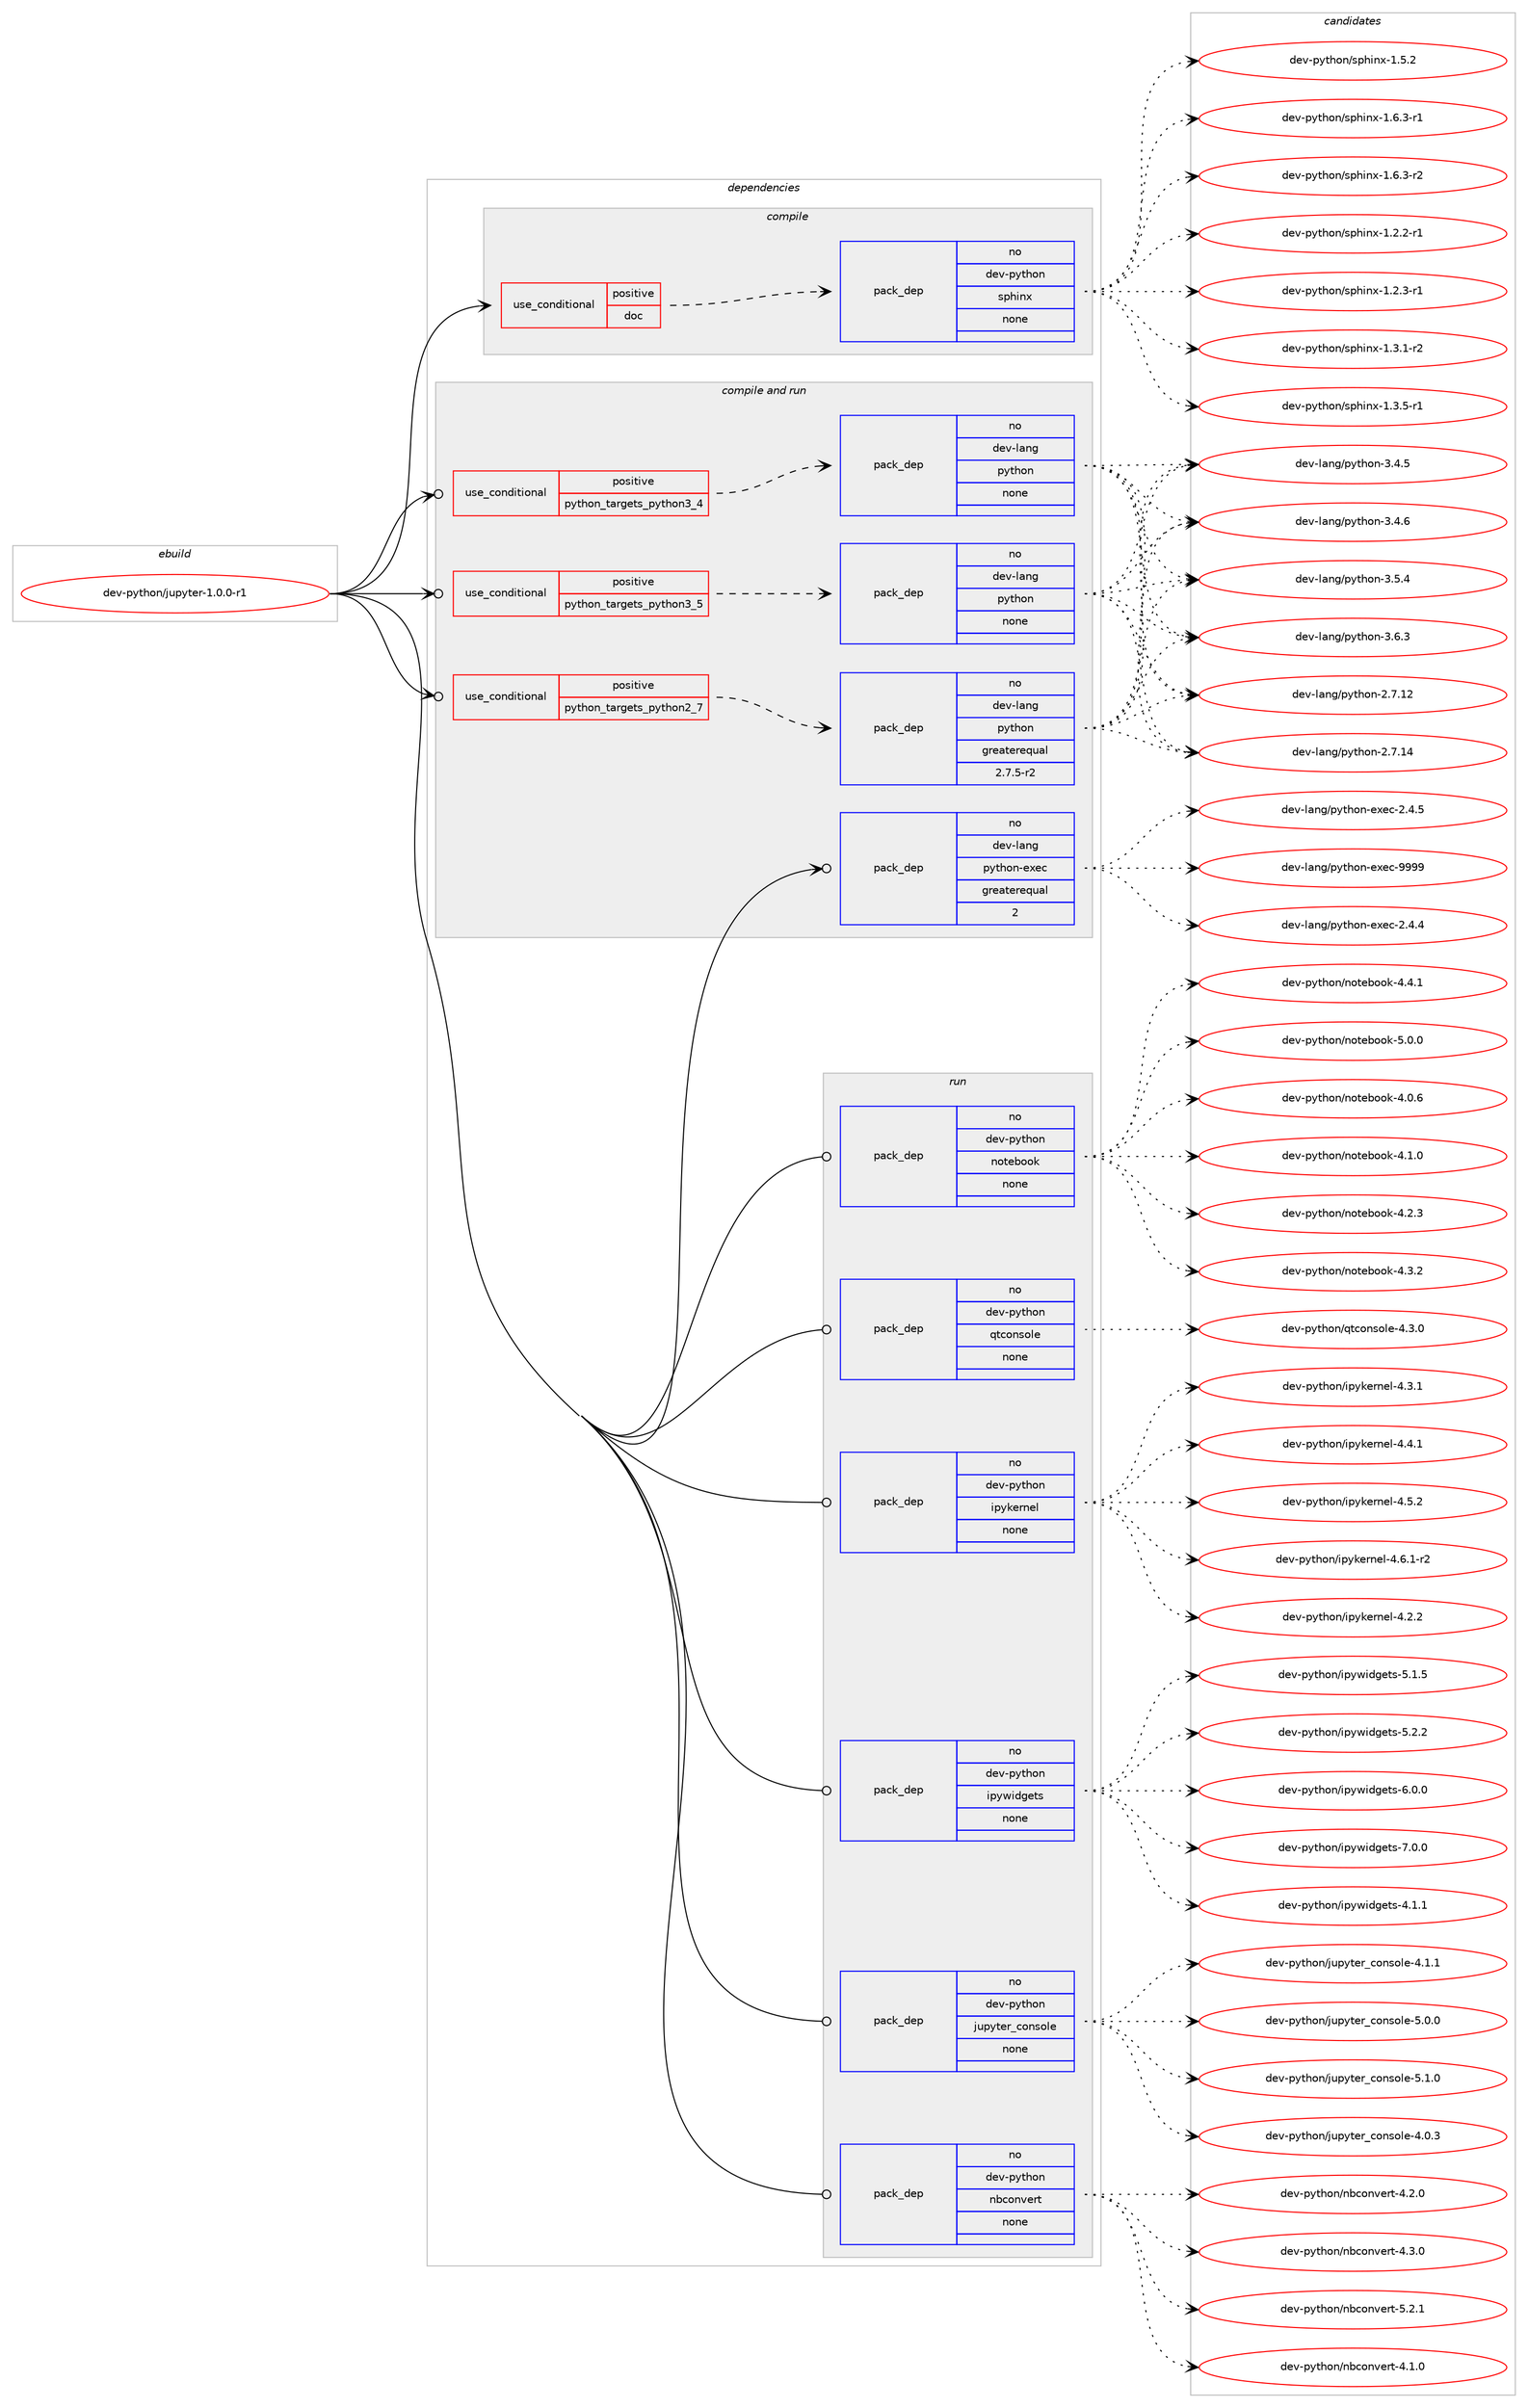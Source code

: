 digraph prolog {

# *************
# Graph options
# *************

newrank=true;
concentrate=true;
compound=true;
graph [rankdir=LR,fontname=Helvetica,fontsize=10,ranksep=1.5];#, ranksep=2.5, nodesep=0.2];
edge  [arrowhead=vee];
node  [fontname=Helvetica,fontsize=10];

# **********
# The ebuild
# **********

subgraph cluster_leftcol {
color=gray;
rank=same;
label=<<i>ebuild</i>>;
id [label="dev-python/jupyter-1.0.0-r1", color=red, width=4, href="../dev-python/jupyter-1.0.0-r1.svg"];
}

# ****************
# The dependencies
# ****************

subgraph cluster_midcol {
color=gray;
label=<<i>dependencies</i>>;
subgraph cluster_compile {
fillcolor="#eeeeee";
style=filled;
label=<<i>compile</i>>;
subgraph cond34602 {
dependency163272 [label=<<TABLE BORDER="0" CELLBORDER="1" CELLSPACING="0" CELLPADDING="4"><TR><TD ROWSPAN="3" CELLPADDING="10">use_conditional</TD></TR><TR><TD>positive</TD></TR><TR><TD>doc</TD></TR></TABLE>>, shape=none, color=red];
subgraph pack124818 {
dependency163273 [label=<<TABLE BORDER="0" CELLBORDER="1" CELLSPACING="0" CELLPADDING="4" WIDTH="220"><TR><TD ROWSPAN="6" CELLPADDING="30">pack_dep</TD></TR><TR><TD WIDTH="110">no</TD></TR><TR><TD>dev-python</TD></TR><TR><TD>sphinx</TD></TR><TR><TD>none</TD></TR><TR><TD></TD></TR></TABLE>>, shape=none, color=blue];
}
dependency163272:e -> dependency163273:w [weight=20,style="dashed",arrowhead="vee"];
}
id:e -> dependency163272:w [weight=20,style="solid",arrowhead="vee"];
}
subgraph cluster_compileandrun {
fillcolor="#eeeeee";
style=filled;
label=<<i>compile and run</i>>;
subgraph cond34603 {
dependency163274 [label=<<TABLE BORDER="0" CELLBORDER="1" CELLSPACING="0" CELLPADDING="4"><TR><TD ROWSPAN="3" CELLPADDING="10">use_conditional</TD></TR><TR><TD>positive</TD></TR><TR><TD>python_targets_python2_7</TD></TR></TABLE>>, shape=none, color=red];
subgraph pack124819 {
dependency163275 [label=<<TABLE BORDER="0" CELLBORDER="1" CELLSPACING="0" CELLPADDING="4" WIDTH="220"><TR><TD ROWSPAN="6" CELLPADDING="30">pack_dep</TD></TR><TR><TD WIDTH="110">no</TD></TR><TR><TD>dev-lang</TD></TR><TR><TD>python</TD></TR><TR><TD>greaterequal</TD></TR><TR><TD>2.7.5-r2</TD></TR></TABLE>>, shape=none, color=blue];
}
dependency163274:e -> dependency163275:w [weight=20,style="dashed",arrowhead="vee"];
}
id:e -> dependency163274:w [weight=20,style="solid",arrowhead="odotvee"];
subgraph cond34604 {
dependency163276 [label=<<TABLE BORDER="0" CELLBORDER="1" CELLSPACING="0" CELLPADDING="4"><TR><TD ROWSPAN="3" CELLPADDING="10">use_conditional</TD></TR><TR><TD>positive</TD></TR><TR><TD>python_targets_python3_4</TD></TR></TABLE>>, shape=none, color=red];
subgraph pack124820 {
dependency163277 [label=<<TABLE BORDER="0" CELLBORDER="1" CELLSPACING="0" CELLPADDING="4" WIDTH="220"><TR><TD ROWSPAN="6" CELLPADDING="30">pack_dep</TD></TR><TR><TD WIDTH="110">no</TD></TR><TR><TD>dev-lang</TD></TR><TR><TD>python</TD></TR><TR><TD>none</TD></TR><TR><TD></TD></TR></TABLE>>, shape=none, color=blue];
}
dependency163276:e -> dependency163277:w [weight=20,style="dashed",arrowhead="vee"];
}
id:e -> dependency163276:w [weight=20,style="solid",arrowhead="odotvee"];
subgraph cond34605 {
dependency163278 [label=<<TABLE BORDER="0" CELLBORDER="1" CELLSPACING="0" CELLPADDING="4"><TR><TD ROWSPAN="3" CELLPADDING="10">use_conditional</TD></TR><TR><TD>positive</TD></TR><TR><TD>python_targets_python3_5</TD></TR></TABLE>>, shape=none, color=red];
subgraph pack124821 {
dependency163279 [label=<<TABLE BORDER="0" CELLBORDER="1" CELLSPACING="0" CELLPADDING="4" WIDTH="220"><TR><TD ROWSPAN="6" CELLPADDING="30">pack_dep</TD></TR><TR><TD WIDTH="110">no</TD></TR><TR><TD>dev-lang</TD></TR><TR><TD>python</TD></TR><TR><TD>none</TD></TR><TR><TD></TD></TR></TABLE>>, shape=none, color=blue];
}
dependency163278:e -> dependency163279:w [weight=20,style="dashed",arrowhead="vee"];
}
id:e -> dependency163278:w [weight=20,style="solid",arrowhead="odotvee"];
subgraph pack124822 {
dependency163280 [label=<<TABLE BORDER="0" CELLBORDER="1" CELLSPACING="0" CELLPADDING="4" WIDTH="220"><TR><TD ROWSPAN="6" CELLPADDING="30">pack_dep</TD></TR><TR><TD WIDTH="110">no</TD></TR><TR><TD>dev-lang</TD></TR><TR><TD>python-exec</TD></TR><TR><TD>greaterequal</TD></TR><TR><TD>2</TD></TR></TABLE>>, shape=none, color=blue];
}
id:e -> dependency163280:w [weight=20,style="solid",arrowhead="odotvee"];
}
subgraph cluster_run {
fillcolor="#eeeeee";
style=filled;
label=<<i>run</i>>;
subgraph pack124823 {
dependency163281 [label=<<TABLE BORDER="0" CELLBORDER="1" CELLSPACING="0" CELLPADDING="4" WIDTH="220"><TR><TD ROWSPAN="6" CELLPADDING="30">pack_dep</TD></TR><TR><TD WIDTH="110">no</TD></TR><TR><TD>dev-python</TD></TR><TR><TD>ipykernel</TD></TR><TR><TD>none</TD></TR><TR><TD></TD></TR></TABLE>>, shape=none, color=blue];
}
id:e -> dependency163281:w [weight=20,style="solid",arrowhead="odot"];
subgraph pack124824 {
dependency163282 [label=<<TABLE BORDER="0" CELLBORDER="1" CELLSPACING="0" CELLPADDING="4" WIDTH="220"><TR><TD ROWSPAN="6" CELLPADDING="30">pack_dep</TD></TR><TR><TD WIDTH="110">no</TD></TR><TR><TD>dev-python</TD></TR><TR><TD>ipywidgets</TD></TR><TR><TD>none</TD></TR><TR><TD></TD></TR></TABLE>>, shape=none, color=blue];
}
id:e -> dependency163282:w [weight=20,style="solid",arrowhead="odot"];
subgraph pack124825 {
dependency163283 [label=<<TABLE BORDER="0" CELLBORDER="1" CELLSPACING="0" CELLPADDING="4" WIDTH="220"><TR><TD ROWSPAN="6" CELLPADDING="30">pack_dep</TD></TR><TR><TD WIDTH="110">no</TD></TR><TR><TD>dev-python</TD></TR><TR><TD>jupyter_console</TD></TR><TR><TD>none</TD></TR><TR><TD></TD></TR></TABLE>>, shape=none, color=blue];
}
id:e -> dependency163283:w [weight=20,style="solid",arrowhead="odot"];
subgraph pack124826 {
dependency163284 [label=<<TABLE BORDER="0" CELLBORDER="1" CELLSPACING="0" CELLPADDING="4" WIDTH="220"><TR><TD ROWSPAN="6" CELLPADDING="30">pack_dep</TD></TR><TR><TD WIDTH="110">no</TD></TR><TR><TD>dev-python</TD></TR><TR><TD>nbconvert</TD></TR><TR><TD>none</TD></TR><TR><TD></TD></TR></TABLE>>, shape=none, color=blue];
}
id:e -> dependency163284:w [weight=20,style="solid",arrowhead="odot"];
subgraph pack124827 {
dependency163285 [label=<<TABLE BORDER="0" CELLBORDER="1" CELLSPACING="0" CELLPADDING="4" WIDTH="220"><TR><TD ROWSPAN="6" CELLPADDING="30">pack_dep</TD></TR><TR><TD WIDTH="110">no</TD></TR><TR><TD>dev-python</TD></TR><TR><TD>notebook</TD></TR><TR><TD>none</TD></TR><TR><TD></TD></TR></TABLE>>, shape=none, color=blue];
}
id:e -> dependency163285:w [weight=20,style="solid",arrowhead="odot"];
subgraph pack124828 {
dependency163286 [label=<<TABLE BORDER="0" CELLBORDER="1" CELLSPACING="0" CELLPADDING="4" WIDTH="220"><TR><TD ROWSPAN="6" CELLPADDING="30">pack_dep</TD></TR><TR><TD WIDTH="110">no</TD></TR><TR><TD>dev-python</TD></TR><TR><TD>qtconsole</TD></TR><TR><TD>none</TD></TR><TR><TD></TD></TR></TABLE>>, shape=none, color=blue];
}
id:e -> dependency163286:w [weight=20,style="solid",arrowhead="odot"];
}
}

# **************
# The candidates
# **************

subgraph cluster_choices {
rank=same;
color=gray;
label=<<i>candidates</i>>;

subgraph choice124818 {
color=black;
nodesep=1;
choice10010111845112121116104111110471151121041051101204549465046504511449 [label="dev-python/sphinx-1.2.2-r1", color=red, width=4,href="../dev-python/sphinx-1.2.2-r1.svg"];
choice10010111845112121116104111110471151121041051101204549465046514511449 [label="dev-python/sphinx-1.2.3-r1", color=red, width=4,href="../dev-python/sphinx-1.2.3-r1.svg"];
choice10010111845112121116104111110471151121041051101204549465146494511450 [label="dev-python/sphinx-1.3.1-r2", color=red, width=4,href="../dev-python/sphinx-1.3.1-r2.svg"];
choice10010111845112121116104111110471151121041051101204549465146534511449 [label="dev-python/sphinx-1.3.5-r1", color=red, width=4,href="../dev-python/sphinx-1.3.5-r1.svg"];
choice1001011184511212111610411111047115112104105110120454946534650 [label="dev-python/sphinx-1.5.2", color=red, width=4,href="../dev-python/sphinx-1.5.2.svg"];
choice10010111845112121116104111110471151121041051101204549465446514511449 [label="dev-python/sphinx-1.6.3-r1", color=red, width=4,href="../dev-python/sphinx-1.6.3-r1.svg"];
choice10010111845112121116104111110471151121041051101204549465446514511450 [label="dev-python/sphinx-1.6.3-r2", color=red, width=4,href="../dev-python/sphinx-1.6.3-r2.svg"];
dependency163273:e -> choice10010111845112121116104111110471151121041051101204549465046504511449:w [style=dotted,weight="100"];
dependency163273:e -> choice10010111845112121116104111110471151121041051101204549465046514511449:w [style=dotted,weight="100"];
dependency163273:e -> choice10010111845112121116104111110471151121041051101204549465146494511450:w [style=dotted,weight="100"];
dependency163273:e -> choice10010111845112121116104111110471151121041051101204549465146534511449:w [style=dotted,weight="100"];
dependency163273:e -> choice1001011184511212111610411111047115112104105110120454946534650:w [style=dotted,weight="100"];
dependency163273:e -> choice10010111845112121116104111110471151121041051101204549465446514511449:w [style=dotted,weight="100"];
dependency163273:e -> choice10010111845112121116104111110471151121041051101204549465446514511450:w [style=dotted,weight="100"];
}
subgraph choice124819 {
color=black;
nodesep=1;
choice10010111845108971101034711212111610411111045504655464950 [label="dev-lang/python-2.7.12", color=red, width=4,href="../dev-lang/python-2.7.12.svg"];
choice10010111845108971101034711212111610411111045504655464952 [label="dev-lang/python-2.7.14", color=red, width=4,href="../dev-lang/python-2.7.14.svg"];
choice100101118451089711010347112121116104111110455146524653 [label="dev-lang/python-3.4.5", color=red, width=4,href="../dev-lang/python-3.4.5.svg"];
choice100101118451089711010347112121116104111110455146524654 [label="dev-lang/python-3.4.6", color=red, width=4,href="../dev-lang/python-3.4.6.svg"];
choice100101118451089711010347112121116104111110455146534652 [label="dev-lang/python-3.5.4", color=red, width=4,href="../dev-lang/python-3.5.4.svg"];
choice100101118451089711010347112121116104111110455146544651 [label="dev-lang/python-3.6.3", color=red, width=4,href="../dev-lang/python-3.6.3.svg"];
dependency163275:e -> choice10010111845108971101034711212111610411111045504655464950:w [style=dotted,weight="100"];
dependency163275:e -> choice10010111845108971101034711212111610411111045504655464952:w [style=dotted,weight="100"];
dependency163275:e -> choice100101118451089711010347112121116104111110455146524653:w [style=dotted,weight="100"];
dependency163275:e -> choice100101118451089711010347112121116104111110455146524654:w [style=dotted,weight="100"];
dependency163275:e -> choice100101118451089711010347112121116104111110455146534652:w [style=dotted,weight="100"];
dependency163275:e -> choice100101118451089711010347112121116104111110455146544651:w [style=dotted,weight="100"];
}
subgraph choice124820 {
color=black;
nodesep=1;
choice10010111845108971101034711212111610411111045504655464950 [label="dev-lang/python-2.7.12", color=red, width=4,href="../dev-lang/python-2.7.12.svg"];
choice10010111845108971101034711212111610411111045504655464952 [label="dev-lang/python-2.7.14", color=red, width=4,href="../dev-lang/python-2.7.14.svg"];
choice100101118451089711010347112121116104111110455146524653 [label="dev-lang/python-3.4.5", color=red, width=4,href="../dev-lang/python-3.4.5.svg"];
choice100101118451089711010347112121116104111110455146524654 [label="dev-lang/python-3.4.6", color=red, width=4,href="../dev-lang/python-3.4.6.svg"];
choice100101118451089711010347112121116104111110455146534652 [label="dev-lang/python-3.5.4", color=red, width=4,href="../dev-lang/python-3.5.4.svg"];
choice100101118451089711010347112121116104111110455146544651 [label="dev-lang/python-3.6.3", color=red, width=4,href="../dev-lang/python-3.6.3.svg"];
dependency163277:e -> choice10010111845108971101034711212111610411111045504655464950:w [style=dotted,weight="100"];
dependency163277:e -> choice10010111845108971101034711212111610411111045504655464952:w [style=dotted,weight="100"];
dependency163277:e -> choice100101118451089711010347112121116104111110455146524653:w [style=dotted,weight="100"];
dependency163277:e -> choice100101118451089711010347112121116104111110455146524654:w [style=dotted,weight="100"];
dependency163277:e -> choice100101118451089711010347112121116104111110455146534652:w [style=dotted,weight="100"];
dependency163277:e -> choice100101118451089711010347112121116104111110455146544651:w [style=dotted,weight="100"];
}
subgraph choice124821 {
color=black;
nodesep=1;
choice10010111845108971101034711212111610411111045504655464950 [label="dev-lang/python-2.7.12", color=red, width=4,href="../dev-lang/python-2.7.12.svg"];
choice10010111845108971101034711212111610411111045504655464952 [label="dev-lang/python-2.7.14", color=red, width=4,href="../dev-lang/python-2.7.14.svg"];
choice100101118451089711010347112121116104111110455146524653 [label="dev-lang/python-3.4.5", color=red, width=4,href="../dev-lang/python-3.4.5.svg"];
choice100101118451089711010347112121116104111110455146524654 [label="dev-lang/python-3.4.6", color=red, width=4,href="../dev-lang/python-3.4.6.svg"];
choice100101118451089711010347112121116104111110455146534652 [label="dev-lang/python-3.5.4", color=red, width=4,href="../dev-lang/python-3.5.4.svg"];
choice100101118451089711010347112121116104111110455146544651 [label="dev-lang/python-3.6.3", color=red, width=4,href="../dev-lang/python-3.6.3.svg"];
dependency163279:e -> choice10010111845108971101034711212111610411111045504655464950:w [style=dotted,weight="100"];
dependency163279:e -> choice10010111845108971101034711212111610411111045504655464952:w [style=dotted,weight="100"];
dependency163279:e -> choice100101118451089711010347112121116104111110455146524653:w [style=dotted,weight="100"];
dependency163279:e -> choice100101118451089711010347112121116104111110455146524654:w [style=dotted,weight="100"];
dependency163279:e -> choice100101118451089711010347112121116104111110455146534652:w [style=dotted,weight="100"];
dependency163279:e -> choice100101118451089711010347112121116104111110455146544651:w [style=dotted,weight="100"];
}
subgraph choice124822 {
color=black;
nodesep=1;
choice1001011184510897110103471121211161041111104510112010199455046524652 [label="dev-lang/python-exec-2.4.4", color=red, width=4,href="../dev-lang/python-exec-2.4.4.svg"];
choice1001011184510897110103471121211161041111104510112010199455046524653 [label="dev-lang/python-exec-2.4.5", color=red, width=4,href="../dev-lang/python-exec-2.4.5.svg"];
choice10010111845108971101034711212111610411111045101120101994557575757 [label="dev-lang/python-exec-9999", color=red, width=4,href="../dev-lang/python-exec-9999.svg"];
dependency163280:e -> choice1001011184510897110103471121211161041111104510112010199455046524652:w [style=dotted,weight="100"];
dependency163280:e -> choice1001011184510897110103471121211161041111104510112010199455046524653:w [style=dotted,weight="100"];
dependency163280:e -> choice10010111845108971101034711212111610411111045101120101994557575757:w [style=dotted,weight="100"];
}
subgraph choice124823 {
color=black;
nodesep=1;
choice1001011184511212111610411111047105112121107101114110101108455246504650 [label="dev-python/ipykernel-4.2.2", color=red, width=4,href="../dev-python/ipykernel-4.2.2.svg"];
choice1001011184511212111610411111047105112121107101114110101108455246514649 [label="dev-python/ipykernel-4.3.1", color=red, width=4,href="../dev-python/ipykernel-4.3.1.svg"];
choice1001011184511212111610411111047105112121107101114110101108455246524649 [label="dev-python/ipykernel-4.4.1", color=red, width=4,href="../dev-python/ipykernel-4.4.1.svg"];
choice1001011184511212111610411111047105112121107101114110101108455246534650 [label="dev-python/ipykernel-4.5.2", color=red, width=4,href="../dev-python/ipykernel-4.5.2.svg"];
choice10010111845112121116104111110471051121211071011141101011084552465446494511450 [label="dev-python/ipykernel-4.6.1-r2", color=red, width=4,href="../dev-python/ipykernel-4.6.1-r2.svg"];
dependency163281:e -> choice1001011184511212111610411111047105112121107101114110101108455246504650:w [style=dotted,weight="100"];
dependency163281:e -> choice1001011184511212111610411111047105112121107101114110101108455246514649:w [style=dotted,weight="100"];
dependency163281:e -> choice1001011184511212111610411111047105112121107101114110101108455246524649:w [style=dotted,weight="100"];
dependency163281:e -> choice1001011184511212111610411111047105112121107101114110101108455246534650:w [style=dotted,weight="100"];
dependency163281:e -> choice10010111845112121116104111110471051121211071011141101011084552465446494511450:w [style=dotted,weight="100"];
}
subgraph choice124824 {
color=black;
nodesep=1;
choice1001011184511212111610411111047105112121119105100103101116115455246494649 [label="dev-python/ipywidgets-4.1.1", color=red, width=4,href="../dev-python/ipywidgets-4.1.1.svg"];
choice1001011184511212111610411111047105112121119105100103101116115455346494653 [label="dev-python/ipywidgets-5.1.5", color=red, width=4,href="../dev-python/ipywidgets-5.1.5.svg"];
choice1001011184511212111610411111047105112121119105100103101116115455346504650 [label="dev-python/ipywidgets-5.2.2", color=red, width=4,href="../dev-python/ipywidgets-5.2.2.svg"];
choice1001011184511212111610411111047105112121119105100103101116115455446484648 [label="dev-python/ipywidgets-6.0.0", color=red, width=4,href="../dev-python/ipywidgets-6.0.0.svg"];
choice1001011184511212111610411111047105112121119105100103101116115455546484648 [label="dev-python/ipywidgets-7.0.0", color=red, width=4,href="../dev-python/ipywidgets-7.0.0.svg"];
dependency163282:e -> choice1001011184511212111610411111047105112121119105100103101116115455246494649:w [style=dotted,weight="100"];
dependency163282:e -> choice1001011184511212111610411111047105112121119105100103101116115455346494653:w [style=dotted,weight="100"];
dependency163282:e -> choice1001011184511212111610411111047105112121119105100103101116115455346504650:w [style=dotted,weight="100"];
dependency163282:e -> choice1001011184511212111610411111047105112121119105100103101116115455446484648:w [style=dotted,weight="100"];
dependency163282:e -> choice1001011184511212111610411111047105112121119105100103101116115455546484648:w [style=dotted,weight="100"];
}
subgraph choice124825 {
color=black;
nodesep=1;
choice10010111845112121116104111110471061171121211161011149599111110115111108101455246484651 [label="dev-python/jupyter_console-4.0.3", color=red, width=4,href="../dev-python/jupyter_console-4.0.3.svg"];
choice10010111845112121116104111110471061171121211161011149599111110115111108101455246494649 [label="dev-python/jupyter_console-4.1.1", color=red, width=4,href="../dev-python/jupyter_console-4.1.1.svg"];
choice10010111845112121116104111110471061171121211161011149599111110115111108101455346484648 [label="dev-python/jupyter_console-5.0.0", color=red, width=4,href="../dev-python/jupyter_console-5.0.0.svg"];
choice10010111845112121116104111110471061171121211161011149599111110115111108101455346494648 [label="dev-python/jupyter_console-5.1.0", color=red, width=4,href="../dev-python/jupyter_console-5.1.0.svg"];
dependency163283:e -> choice10010111845112121116104111110471061171121211161011149599111110115111108101455246484651:w [style=dotted,weight="100"];
dependency163283:e -> choice10010111845112121116104111110471061171121211161011149599111110115111108101455246494649:w [style=dotted,weight="100"];
dependency163283:e -> choice10010111845112121116104111110471061171121211161011149599111110115111108101455346484648:w [style=dotted,weight="100"];
dependency163283:e -> choice10010111845112121116104111110471061171121211161011149599111110115111108101455346494648:w [style=dotted,weight="100"];
}
subgraph choice124826 {
color=black;
nodesep=1;
choice10010111845112121116104111110471109899111110118101114116455246494648 [label="dev-python/nbconvert-4.1.0", color=red, width=4,href="../dev-python/nbconvert-4.1.0.svg"];
choice10010111845112121116104111110471109899111110118101114116455246504648 [label="dev-python/nbconvert-4.2.0", color=red, width=4,href="../dev-python/nbconvert-4.2.0.svg"];
choice10010111845112121116104111110471109899111110118101114116455246514648 [label="dev-python/nbconvert-4.3.0", color=red, width=4,href="../dev-python/nbconvert-4.3.0.svg"];
choice10010111845112121116104111110471109899111110118101114116455346504649 [label="dev-python/nbconvert-5.2.1", color=red, width=4,href="../dev-python/nbconvert-5.2.1.svg"];
dependency163284:e -> choice10010111845112121116104111110471109899111110118101114116455246494648:w [style=dotted,weight="100"];
dependency163284:e -> choice10010111845112121116104111110471109899111110118101114116455246504648:w [style=dotted,weight="100"];
dependency163284:e -> choice10010111845112121116104111110471109899111110118101114116455246514648:w [style=dotted,weight="100"];
dependency163284:e -> choice10010111845112121116104111110471109899111110118101114116455346504649:w [style=dotted,weight="100"];
}
subgraph choice124827 {
color=black;
nodesep=1;
choice100101118451121211161041111104711011111610198111111107455246484654 [label="dev-python/notebook-4.0.6", color=red, width=4,href="../dev-python/notebook-4.0.6.svg"];
choice100101118451121211161041111104711011111610198111111107455246494648 [label="dev-python/notebook-4.1.0", color=red, width=4,href="../dev-python/notebook-4.1.0.svg"];
choice100101118451121211161041111104711011111610198111111107455246504651 [label="dev-python/notebook-4.2.3", color=red, width=4,href="../dev-python/notebook-4.2.3.svg"];
choice100101118451121211161041111104711011111610198111111107455246514650 [label="dev-python/notebook-4.3.2", color=red, width=4,href="../dev-python/notebook-4.3.2.svg"];
choice100101118451121211161041111104711011111610198111111107455246524649 [label="dev-python/notebook-4.4.1", color=red, width=4,href="../dev-python/notebook-4.4.1.svg"];
choice100101118451121211161041111104711011111610198111111107455346484648 [label="dev-python/notebook-5.0.0", color=red, width=4,href="../dev-python/notebook-5.0.0.svg"];
dependency163285:e -> choice100101118451121211161041111104711011111610198111111107455246484654:w [style=dotted,weight="100"];
dependency163285:e -> choice100101118451121211161041111104711011111610198111111107455246494648:w [style=dotted,weight="100"];
dependency163285:e -> choice100101118451121211161041111104711011111610198111111107455246504651:w [style=dotted,weight="100"];
dependency163285:e -> choice100101118451121211161041111104711011111610198111111107455246514650:w [style=dotted,weight="100"];
dependency163285:e -> choice100101118451121211161041111104711011111610198111111107455246524649:w [style=dotted,weight="100"];
dependency163285:e -> choice100101118451121211161041111104711011111610198111111107455346484648:w [style=dotted,weight="100"];
}
subgraph choice124828 {
color=black;
nodesep=1;
choice100101118451121211161041111104711311699111110115111108101455246514648 [label="dev-python/qtconsole-4.3.0", color=red, width=4,href="../dev-python/qtconsole-4.3.0.svg"];
dependency163286:e -> choice100101118451121211161041111104711311699111110115111108101455246514648:w [style=dotted,weight="100"];
}
}

}
